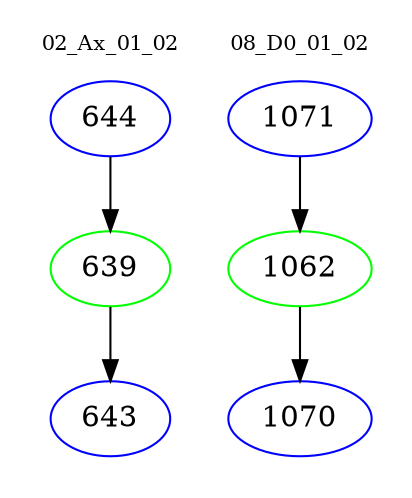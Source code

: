 digraph{
subgraph cluster_0 {
color = white
label = "02_Ax_01_02";
fontsize=10;
T0_644 [label="644", color="blue"]
T0_644 -> T0_639 [color="black"]
T0_639 [label="639", color="green"]
T0_639 -> T0_643 [color="black"]
T0_643 [label="643", color="blue"]
}
subgraph cluster_1 {
color = white
label = "08_D0_01_02";
fontsize=10;
T1_1071 [label="1071", color="blue"]
T1_1071 -> T1_1062 [color="black"]
T1_1062 [label="1062", color="green"]
T1_1062 -> T1_1070 [color="black"]
T1_1070 [label="1070", color="blue"]
}
}
